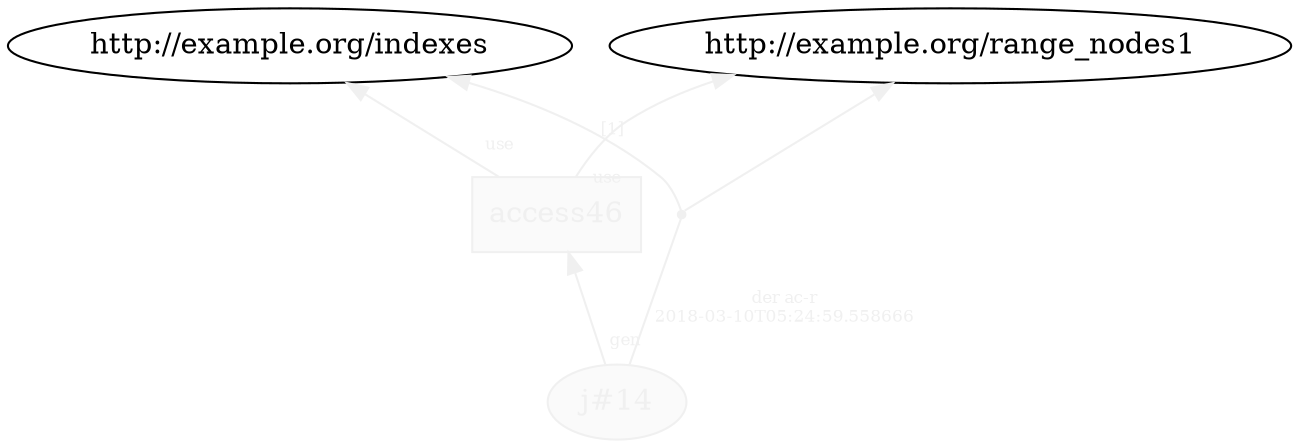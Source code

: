 digraph "PROV" { size="16,12"; rankdir="BT";
"http://example.org/j#14" [fillcolor="#FAFAFA",color="#F0F0F0",style="filled",fontcolor="#F0F0F0",label="j#14",URL="http://example.org/j#14"]
"http://example.org/access46" [fillcolor="#FAFAFA",color="#F0F0F0",shape="polygon",sides="4",style="filled",fontcolor="#F0F0F0",label="access46",URL="http://example.org/access46"]
"bn0" [shape="point",label="",fontcolor="#F0F0F0",color="#F0F0F0"]
"http://example.org/j#14" -> "bn0" [fontsize="8",distance="1.5",angle="60.0",rotation="20",label="der ac-r
2018-03-10T05:24:59.558666",arrowhead="none",fontcolor="#F0F0F0",color="#F0F0F0"]
"bn0" -> "http://example.org/indexes" [fontsize="8",distance="1.5",angle="60.0",rotation="20",label="[1]",fontcolor="#F0F0F0",color="#F0F0F0"]
"bn0" -> "http://example.org/range_nodes1" [fontcolor="#F0F0F0",color="#F0F0F0"]
"http://example.org/access46" -> "http://example.org/indexes" [labelfontsize="8",labeldistance="1.5",labelangle="60.0",rotation="20",taillabel="use",fontcolor="#F0F0F0",color="#F0F0F0"]
"http://example.org/access46" -> "http://example.org/range_nodes1" [labelfontsize="8",labeldistance="1.5",labelangle="60.0",rotation="20",taillabel="use",fontcolor="#F0F0F0",color="#F0F0F0"]
"http://example.org/j#14" -> "http://example.org/access46" [labelfontsize="8",labeldistance="1.5",labelangle="60.0",rotation="20",taillabel="gen",fontcolor="#F0F0F0",color="#F0F0F0"]
}